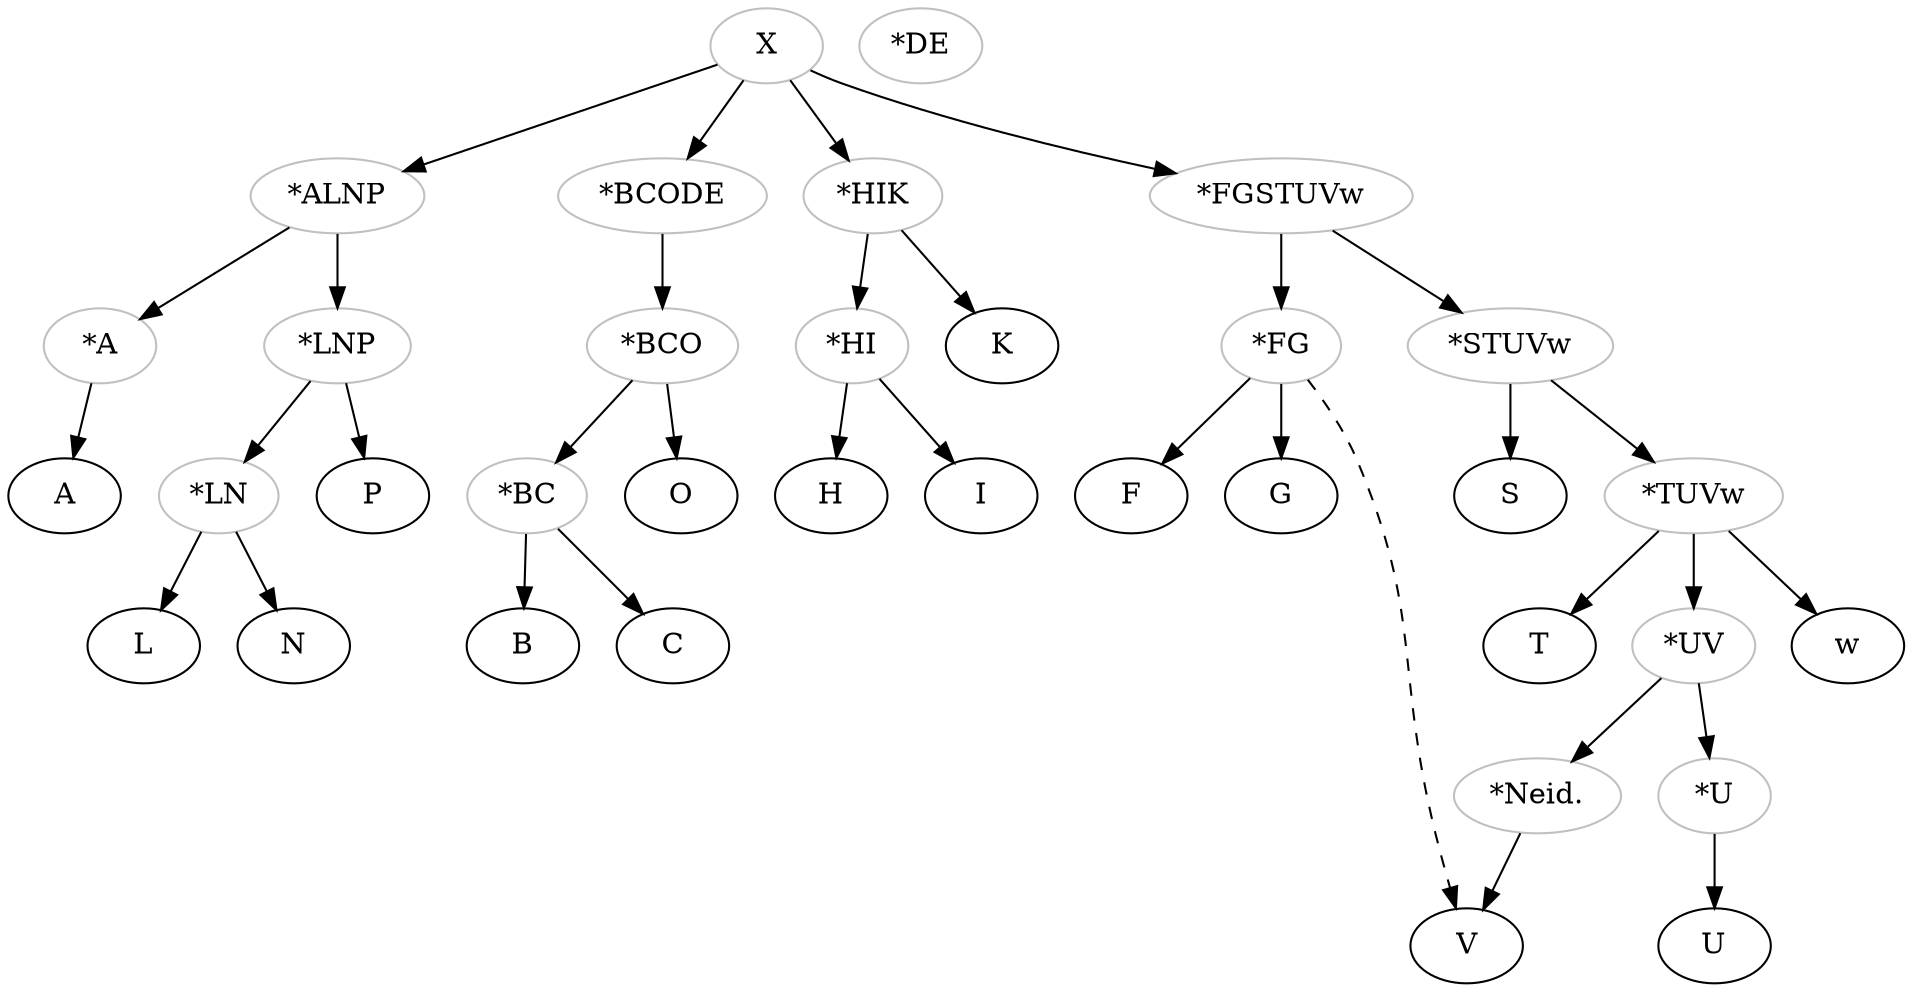digraph {
  X [color="grey"]
  ALNP [color="grey", label="*ALNP"]
  Astar [color="grey", label="*A"]
  

  
  X -> ALNP
  ALNP -> Astar # oral transmission
  Astar -> A
  LNP[label="*LNP", color="grey"]
  ALNP -> LNP
  LN[label="*LN", color="grey"]
  LNP -> LN
  LN -> L
  LN -> N 
  LNP -> P

  BCODE[label="*BCODE", color="grey"]
  X -> BCODE
  BCO[label="*BCO", color="grey"]
  BCODE -> BCO 
  BC[label="*BC", color="grey"]
  BCO -> BC
  BC -> B
  BC -> C
  BCO -> O # oral transmission

  DE[label="*DE", color="grey"]

  HIK[label="*HIK", color="grey"]
  X -> HIK
  HI[label="*HI", color="grey"]
  HIK -> HI
  HI -> H
  HI -> I
  HIK -> K    

  FGSTUVw [color="grey", label="*FGSTUVw"]
  X -> FGSTUVw
  FG [color="grey", label="*FG"]
  FGSTUVw -> FG
  FG -> F #oral transmission
  FG -> G
  STUVw[label="*STUVw", color="grey"]
  FGSTUVw -> STUVw
  STUVw -> S
  TUVw[label="*TUVw", color="grey"]
  STUVw -> TUVw
  TUVw -> T
  UV[label="*UV", color="grey"]
  TUVw -> UV
  TUVw -> w
  U1[label="*U", color="grey"]
  UV -> U1 #oral transmission
  U1 -> U
  Neid[color="grey", label="*Neid."]
  UV -> Neid
  Neid -> V
  FG -> V [style="dashed"]
   
}